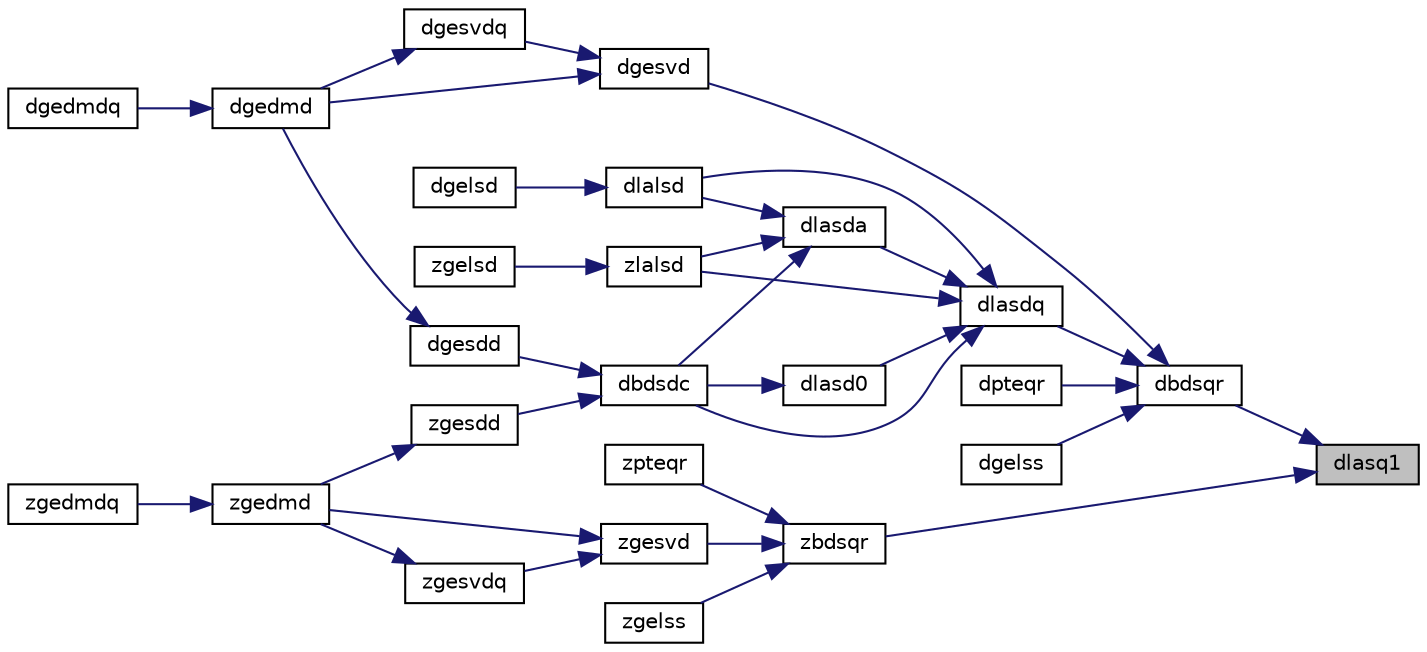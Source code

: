 digraph "dlasq1"
{
 // LATEX_PDF_SIZE
  edge [fontname="Helvetica",fontsize="10",labelfontname="Helvetica",labelfontsize="10"];
  node [fontname="Helvetica",fontsize="10",shape=record];
  rankdir="RL";
  Node1 [label="dlasq1",height=0.2,width=0.4,color="black", fillcolor="grey75", style="filled", fontcolor="black",tooltip="DLASQ1 computes the singular values of a real square bidiagonal matrix. Used by sbdsqr."];
  Node1 -> Node2 [dir="back",color="midnightblue",fontsize="10",style="solid",fontname="Helvetica"];
  Node2 [label="dbdsqr",height=0.2,width=0.4,color="black", fillcolor="white", style="filled",URL="$dbdsqr_8f.html#a65ed5af8564ace53daffd808e51a7ba7",tooltip="DBDSQR"];
  Node2 -> Node3 [dir="back",color="midnightblue",fontsize="10",style="solid",fontname="Helvetica"];
  Node3 [label="dgelss",height=0.2,width=0.4,color="black", fillcolor="white", style="filled",URL="$dgelss_8f.html#aa6ed601d0622edcecb90de08d7a218ec",tooltip="DGELSS solves overdetermined or underdetermined systems for GE matrices"];
  Node2 -> Node4 [dir="back",color="midnightblue",fontsize="10",style="solid",fontname="Helvetica"];
  Node4 [label="dgesvd",height=0.2,width=0.4,color="black", fillcolor="white", style="filled",URL="$dgesvd_8f.html#a84fdf22a62b12ff364621e4713ce02f2",tooltip="DGESVD computes the singular value decomposition (SVD) for GE matrices"];
  Node4 -> Node5 [dir="back",color="midnightblue",fontsize="10",style="solid",fontname="Helvetica"];
  Node5 [label="dgedmd",height=0.2,width=0.4,color="black", fillcolor="white", style="filled",URL="$dgedmd_8f90.html#a873ebfba3e94c6200e9f6da79644abb1",tooltip="DGEDMD computes the Dynamic Mode Decomposition (DMD) for a pair of data snapshot matrices."];
  Node5 -> Node6 [dir="back",color="midnightblue",fontsize="10",style="solid",fontname="Helvetica"];
  Node6 [label="dgedmdq",height=0.2,width=0.4,color="black", fillcolor="white", style="filled",URL="$dgedmdq_8f90.html#a6c9d2f77b73a03970b6e05984167644f",tooltip="DGEDMDQ computes the Dynamic Mode Decomposition (DMD) for a pair of data snapshot matrices."];
  Node4 -> Node7 [dir="back",color="midnightblue",fontsize="10",style="solid",fontname="Helvetica"];
  Node7 [label="dgesvdq",height=0.2,width=0.4,color="black", fillcolor="white", style="filled",URL="$dgesvdq_8f.html#a6e6e097bd6ae8191bddcb0bc4ad9b43d",tooltip="DGESVDQ computes the singular value decomposition (SVD) with a QR-Preconditioned QR SVD Method for GE..."];
  Node7 -> Node5 [dir="back",color="midnightblue",fontsize="10",style="solid",fontname="Helvetica"];
  Node2 -> Node8 [dir="back",color="midnightblue",fontsize="10",style="solid",fontname="Helvetica"];
  Node8 [label="dlasdq",height=0.2,width=0.4,color="black", fillcolor="white", style="filled",URL="$dlasdq_8f.html#afc8e49b5fff31027da26e1856f8a9b25",tooltip="DLASDQ computes the SVD of a real bidiagonal matrix with diagonal d and off-diagonal e...."];
  Node8 -> Node9 [dir="back",color="midnightblue",fontsize="10",style="solid",fontname="Helvetica"];
  Node9 [label="dbdsdc",height=0.2,width=0.4,color="black", fillcolor="white", style="filled",URL="$dbdsdc_8f.html#a6465b3e8d562f4a16409308939a46a3f",tooltip="DBDSDC"];
  Node9 -> Node10 [dir="back",color="midnightblue",fontsize="10",style="solid",fontname="Helvetica"];
  Node10 [label="dgesdd",height=0.2,width=0.4,color="black", fillcolor="white", style="filled",URL="$dgesdd_8f.html#ad8e0f1c83a78d3d4858eaaa88a1c5ab1",tooltip="DGESDD"];
  Node10 -> Node5 [dir="back",color="midnightblue",fontsize="10",style="solid",fontname="Helvetica"];
  Node9 -> Node11 [dir="back",color="midnightblue",fontsize="10",style="solid",fontname="Helvetica"];
  Node11 [label="zgesdd",height=0.2,width=0.4,color="black", fillcolor="white", style="filled",URL="$zgesdd_8f.html#accb06ed106ce18814ad7069dcb43aa27",tooltip="ZGESDD"];
  Node11 -> Node12 [dir="back",color="midnightblue",fontsize="10",style="solid",fontname="Helvetica"];
  Node12 [label="zgedmd",height=0.2,width=0.4,color="black", fillcolor="white", style="filled",URL="$zgedmd_8f90.html#a09cef60be58f076072bb592bd1223dec",tooltip="ZGEDMD computes the Dynamic Mode Decomposition (DMD) for a pair of data snapshot matrices."];
  Node12 -> Node13 [dir="back",color="midnightblue",fontsize="10",style="solid",fontname="Helvetica"];
  Node13 [label="zgedmdq",height=0.2,width=0.4,color="black", fillcolor="white", style="filled",URL="$zgedmdq_8f90.html#a2ed954e87a52cfdd0bf0d61a1ff43e16",tooltip="ZGEDMDQ computes the Dynamic Mode Decomposition (DMD) for a pair of data snapshot matrices."];
  Node8 -> Node14 [dir="back",color="midnightblue",fontsize="10",style="solid",fontname="Helvetica"];
  Node14 [label="dlalsd",height=0.2,width=0.4,color="black", fillcolor="white", style="filled",URL="$dlalsd_8f.html#ad9672df73e817eee614a97daea1341b0",tooltip="DLALSD uses the singular value decomposition of A to solve the least squares problem."];
  Node14 -> Node15 [dir="back",color="midnightblue",fontsize="10",style="solid",fontname="Helvetica"];
  Node15 [label="dgelsd",height=0.2,width=0.4,color="black", fillcolor="white", style="filled",URL="$dgelsd_8f.html#a94bd4a63a6dacf523e25ff617719f752",tooltip="DGELSD computes the minimum-norm solution to a linear least squares problem for GE matrices"];
  Node8 -> Node16 [dir="back",color="midnightblue",fontsize="10",style="solid",fontname="Helvetica"];
  Node16 [label="dlasd0",height=0.2,width=0.4,color="black", fillcolor="white", style="filled",URL="$dlasd0_8f.html#ae17e31eb66deb0c5111275edbd302758",tooltip="DLASD0 computes the singular values of a real upper bidiagonal n-by-m matrix B with diagonal d and of..."];
  Node16 -> Node9 [dir="back",color="midnightblue",fontsize="10",style="solid",fontname="Helvetica"];
  Node8 -> Node17 [dir="back",color="midnightblue",fontsize="10",style="solid",fontname="Helvetica"];
  Node17 [label="dlasda",height=0.2,width=0.4,color="black", fillcolor="white", style="filled",URL="$dlasda_8f.html#af8abcba620b2d5a1321889fd86cb3f12",tooltip="DLASDA computes the singular value decomposition (SVD) of a real upper bidiagonal matrix with diagona..."];
  Node17 -> Node9 [dir="back",color="midnightblue",fontsize="10",style="solid",fontname="Helvetica"];
  Node17 -> Node14 [dir="back",color="midnightblue",fontsize="10",style="solid",fontname="Helvetica"];
  Node17 -> Node18 [dir="back",color="midnightblue",fontsize="10",style="solid",fontname="Helvetica"];
  Node18 [label="zlalsd",height=0.2,width=0.4,color="black", fillcolor="white", style="filled",URL="$zlalsd_8f.html#a469113fb08a70d0fa24940f949a04d6c",tooltip="ZLALSD uses the singular value decomposition of A to solve the least squares problem."];
  Node18 -> Node19 [dir="back",color="midnightblue",fontsize="10",style="solid",fontname="Helvetica"];
  Node19 [label="zgelsd",height=0.2,width=0.4,color="black", fillcolor="white", style="filled",URL="$zgelsd_8f.html#ae06e94cada1d406119efa6251a4eb308",tooltip="ZGELSD computes the minimum-norm solution to a linear least squares problem for GE matrices"];
  Node8 -> Node18 [dir="back",color="midnightblue",fontsize="10",style="solid",fontname="Helvetica"];
  Node2 -> Node20 [dir="back",color="midnightblue",fontsize="10",style="solid",fontname="Helvetica"];
  Node20 [label="dpteqr",height=0.2,width=0.4,color="black", fillcolor="white", style="filled",URL="$dpteqr_8f.html#a03d834df95ce593c02831f77602cfa7d",tooltip="DPTEQR"];
  Node1 -> Node21 [dir="back",color="midnightblue",fontsize="10",style="solid",fontname="Helvetica"];
  Node21 [label="zbdsqr",height=0.2,width=0.4,color="black", fillcolor="white", style="filled",URL="$zbdsqr_8f.html#ae7f455622680c22921ba25be440a726f",tooltip="ZBDSQR"];
  Node21 -> Node22 [dir="back",color="midnightblue",fontsize="10",style="solid",fontname="Helvetica"];
  Node22 [label="zgelss",height=0.2,width=0.4,color="black", fillcolor="white", style="filled",URL="$zgelss_8f.html#a61e68db68886c3f80753fac87ca35a6e",tooltip="ZGELSS solves overdetermined or underdetermined systems for GE matrices"];
  Node21 -> Node23 [dir="back",color="midnightblue",fontsize="10",style="solid",fontname="Helvetica"];
  Node23 [label="zgesvd",height=0.2,width=0.4,color="black", fillcolor="white", style="filled",URL="$zgesvd_8f.html#ad6f0c85f3cca2968e1ef901d2b6014ee",tooltip="ZGESVD computes the singular value decomposition (SVD) for GE matrices"];
  Node23 -> Node12 [dir="back",color="midnightblue",fontsize="10",style="solid",fontname="Helvetica"];
  Node23 -> Node24 [dir="back",color="midnightblue",fontsize="10",style="solid",fontname="Helvetica"];
  Node24 [label="zgesvdq",height=0.2,width=0.4,color="black", fillcolor="white", style="filled",URL="$zgesvdq_8f.html#a964d223acba8bbc2118353c864fa2a39",tooltip="ZGESVDQ computes the singular value decomposition (SVD) with a QR-Preconditioned QR SVD Method for GE..."];
  Node24 -> Node12 [dir="back",color="midnightblue",fontsize="10",style="solid",fontname="Helvetica"];
  Node21 -> Node25 [dir="back",color="midnightblue",fontsize="10",style="solid",fontname="Helvetica"];
  Node25 [label="zpteqr",height=0.2,width=0.4,color="black", fillcolor="white", style="filled",URL="$zpteqr_8f.html#a08d07a22ba5f50a14d9caf644723b5c3",tooltip="ZPTEQR"];
}
